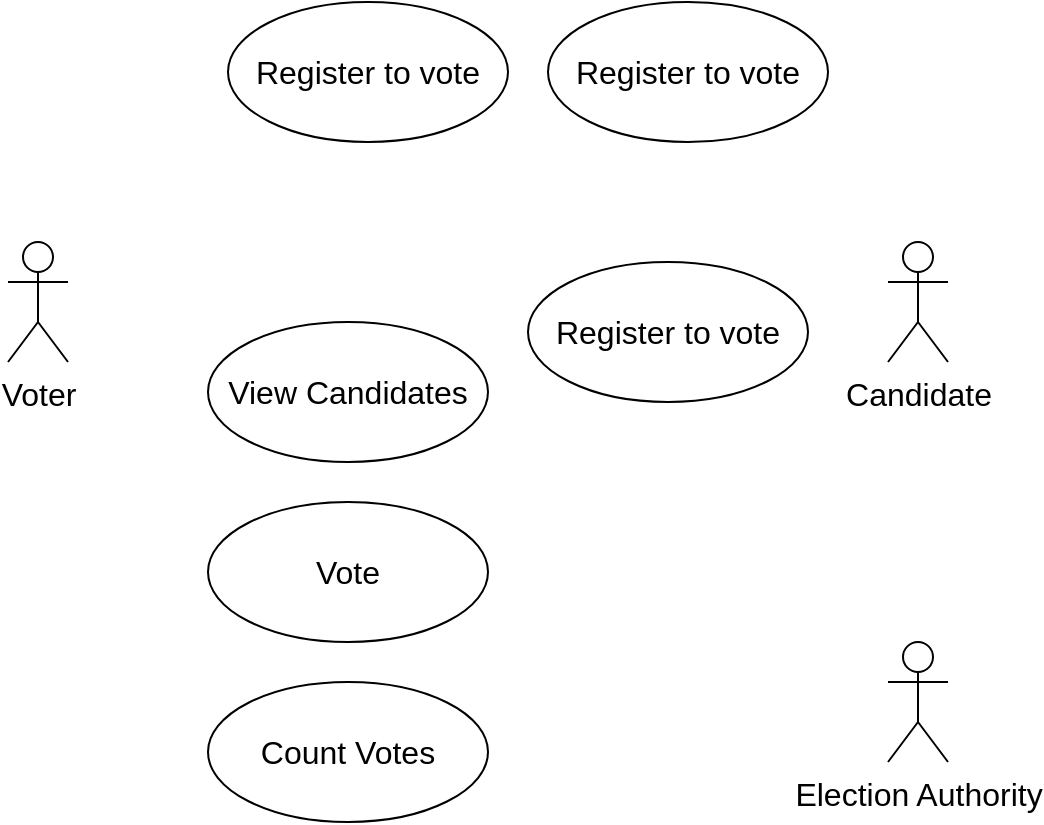 <mxfile version="22.1.4" type="github">
  <diagram name="Page-1" id="ohVxvqBQ41DFN_AmDzs9">
    <mxGraphModel dx="511" dy="589" grid="1" gridSize="10" guides="1" tooltips="1" connect="1" arrows="1" fold="1" page="1" pageScale="1" pageWidth="827" pageHeight="1169" math="0" shadow="0">
      <root>
        <mxCell id="0" />
        <mxCell id="1" parent="0" />
        <mxCell id="blSs06st6KV2Z9n-WQbx-1" value="Voter" style="shape=umlActor;html=1;verticalLabelPosition=bottom;verticalAlign=top;align=center;fontSize=16;" vertex="1" parent="1">
          <mxGeometry x="60" y="150" width="30" height="60" as="geometry" />
        </mxCell>
        <mxCell id="blSs06st6KV2Z9n-WQbx-2" value="Register to vote" style="ellipse;whiteSpace=wrap;html=1;fontSize=16;" vertex="1" parent="1">
          <mxGeometry x="170" y="30" width="140" height="70" as="geometry" />
        </mxCell>
        <mxCell id="blSs06st6KV2Z9n-WQbx-7" value="Candidate" style="shape=umlActor;html=1;verticalLabelPosition=bottom;verticalAlign=top;align=center;fontSize=16;" vertex="1" parent="1">
          <mxGeometry x="500" y="150" width="30" height="60" as="geometry" />
        </mxCell>
        <mxCell id="blSs06st6KV2Z9n-WQbx-8" value="View Candidates" style="ellipse;whiteSpace=wrap;html=1;fontSize=16;" vertex="1" parent="1">
          <mxGeometry x="160" y="190" width="140" height="70" as="geometry" />
        </mxCell>
        <mxCell id="blSs06st6KV2Z9n-WQbx-9" value="Vote" style="ellipse;whiteSpace=wrap;html=1;fontSize=16;" vertex="1" parent="1">
          <mxGeometry x="160" y="280" width="140" height="70" as="geometry" />
        </mxCell>
        <mxCell id="blSs06st6KV2Z9n-WQbx-10" value="Count Votes" style="ellipse;whiteSpace=wrap;html=1;fontSize=16;" vertex="1" parent="1">
          <mxGeometry x="160" y="370" width="140" height="70" as="geometry" />
        </mxCell>
        <mxCell id="blSs06st6KV2Z9n-WQbx-14" value="Register to vote" style="ellipse;whiteSpace=wrap;html=1;fontSize=16;" vertex="1" parent="1">
          <mxGeometry x="320" y="160" width="140" height="70" as="geometry" />
        </mxCell>
        <mxCell id="blSs06st6KV2Z9n-WQbx-15" value="Election Authority" style="shape=umlActor;html=1;verticalLabelPosition=bottom;verticalAlign=top;align=center;fontSize=16;" vertex="1" parent="1">
          <mxGeometry x="500" y="350" width="30" height="60" as="geometry" />
        </mxCell>
        <mxCell id="blSs06st6KV2Z9n-WQbx-16" value="Register to vote" style="ellipse;whiteSpace=wrap;html=1;fontSize=16;" vertex="1" parent="1">
          <mxGeometry x="330" y="30" width="140" height="70" as="geometry" />
        </mxCell>
      </root>
    </mxGraphModel>
  </diagram>
</mxfile>
